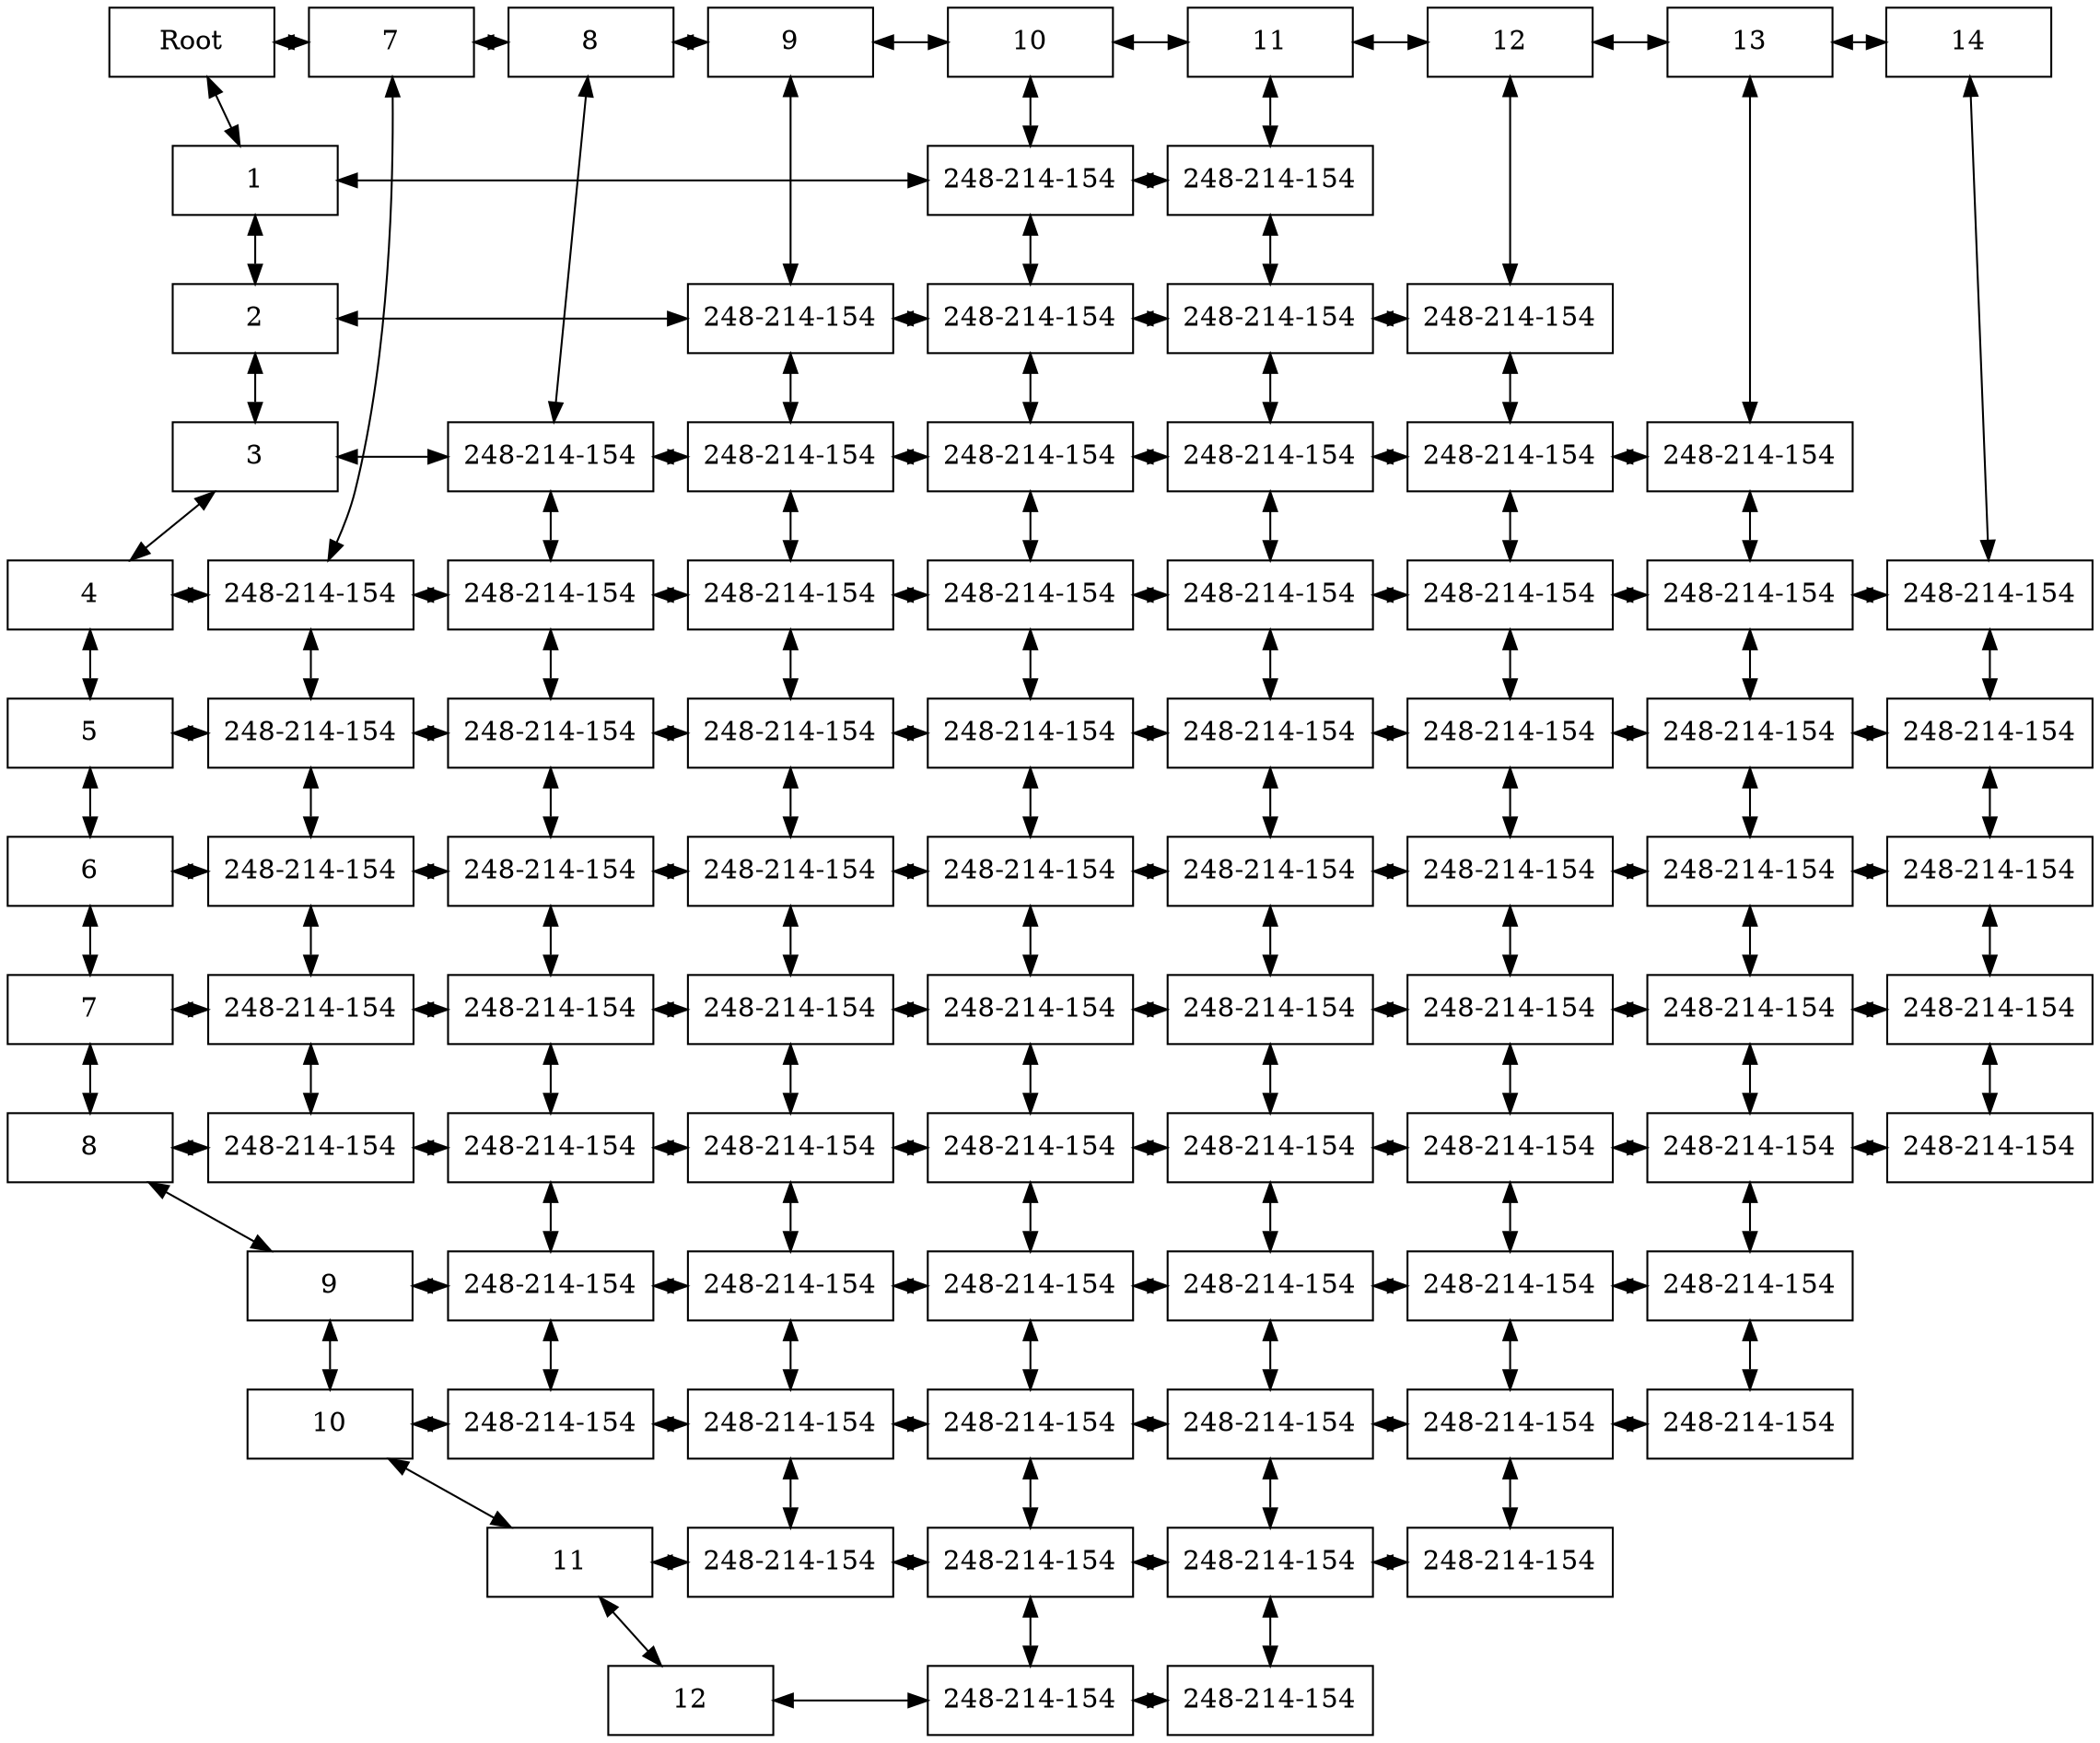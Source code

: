 digraph  Grafico {
node [shape = rectangle, height=0.5, width=1.2];
node[nodesep = 1];
rankdir=TB;
"0-0"[label="Root"];
"0-1"[label="1"];
"0-2"[label="2"];
"0-3"[label="3"];
"0-4"[label="4"];
"0-5"[label="5"];
"0-6"[label="6"];
"0-7"[label="7"];
"0-8"[label="8"];
"0-9"[label="9"];
"0-10"[label="10"];
"0-11"[label="11"];
"0-12"[label="12"];
"7-0"[label="7"];
"7-4"[label="248-214-154"];
"7-5"[label="248-214-154"];
"7-6"[label="248-214-154"];
"7-7"[label="248-214-154"];
"7-8"[label="248-214-154"];
"8-0"[label="8"];
"8-3"[label="248-214-154"];
"8-4"[label="248-214-154"];
"8-5"[label="248-214-154"];
"8-6"[label="248-214-154"];
"8-7"[label="248-214-154"];
"8-8"[label="248-214-154"];
"8-9"[label="248-214-154"];
"8-10"[label="248-214-154"];
"9-0"[label="9"];
"9-2"[label="248-214-154"];
"9-3"[label="248-214-154"];
"9-4"[label="248-214-154"];
"9-5"[label="248-214-154"];
"9-6"[label="248-214-154"];
"9-7"[label="248-214-154"];
"9-8"[label="248-214-154"];
"9-9"[label="248-214-154"];
"9-10"[label="248-214-154"];
"9-11"[label="248-214-154"];
"10-0"[label="10"];
"10-1"[label="248-214-154"];
"10-2"[label="248-214-154"];
"10-3"[label="248-214-154"];
"10-4"[label="248-214-154"];
"10-5"[label="248-214-154"];
"10-6"[label="248-214-154"];
"10-7"[label="248-214-154"];
"10-8"[label="248-214-154"];
"10-9"[label="248-214-154"];
"10-10"[label="248-214-154"];
"10-11"[label="248-214-154"];
"10-12"[label="248-214-154"];
"11-0"[label="11"];
"11-1"[label="248-214-154"];
"11-2"[label="248-214-154"];
"11-3"[label="248-214-154"];
"11-4"[label="248-214-154"];
"11-5"[label="248-214-154"];
"11-6"[label="248-214-154"];
"11-7"[label="248-214-154"];
"11-8"[label="248-214-154"];
"11-9"[label="248-214-154"];
"11-10"[label="248-214-154"];
"11-11"[label="248-214-154"];
"11-12"[label="248-214-154"];
"12-0"[label="12"];
"12-2"[label="248-214-154"];
"12-3"[label="248-214-154"];
"12-4"[label="248-214-154"];
"12-5"[label="248-214-154"];
"12-6"[label="248-214-154"];
"12-7"[label="248-214-154"];
"12-8"[label="248-214-154"];
"12-9"[label="248-214-154"];
"12-10"[label="248-214-154"];
"12-11"[label="248-214-154"];
"13-0"[label="13"];
"13-3"[label="248-214-154"];
"13-4"[label="248-214-154"];
"13-5"[label="248-214-154"];
"13-6"[label="248-214-154"];
"13-7"[label="248-214-154"];
"13-8"[label="248-214-154"];
"13-9"[label="248-214-154"];
"13-10"[label="248-214-154"];
"14-0"[label="14"];
"14-4"[label="248-214-154"];
"14-5"[label="248-214-154"];
"14-6"[label="248-214-154"];
"14-7"[label="248-214-154"];
"14-8"[label="248-214-154"];
"0-0"->"7-0"[dir=both];
"0-0"->"0-1"[dir=both];
"0-1"->"10-1"[dir=both];
"0-1"->"0-2"[dir=both];
"0-2"->"9-2"[dir=both];
"0-2"->"0-3"[dir=both];
"0-3"->"8-3"[dir=both];
"0-3"->"0-4"[dir=both];
"0-4"->"7-4"[dir=both];
"0-4"->"0-5"[dir=both];
"0-5"->"7-5"[dir=both];
"0-5"->"0-6"[dir=both];
"0-6"->"7-6"[dir=both];
"0-6"->"0-7"[dir=both];
"0-7"->"7-7"[dir=both];
"0-7"->"0-8"[dir=both];
"0-8"->"7-8"[dir=both];
"0-8"->"0-9"[dir=both];
"0-9"->"8-9"[dir=both];
"0-9"->"0-10"[dir=both];
"0-10"->"8-10"[dir=both];
"0-10"->"0-11"[dir=both];
"0-11"->"9-11"[dir=both];
"0-11"->"0-12"[dir=both];
"0-12"->"10-12"[dir=both];
"7-0"->"8-0"[dir=both];
"7-0"->"7-4"[dir=both];
"7-4"->"8-4"[dir=both];
"7-4"->"7-5"[dir=both];
"7-5"->"8-5"[dir=both];
"7-5"->"7-6"[dir=both];
"7-6"->"8-6"[dir=both];
"7-6"->"7-7"[dir=both];
"7-7"->"8-7"[dir=both];
"7-7"->"7-8"[dir=both];
"7-8"->"8-8"[dir=both];
"8-0"->"9-0"[dir=both];
"8-0"->"8-3"[dir=both];
"8-3"->"9-3"[dir=both];
"8-3"->"8-4"[dir=both];
"8-4"->"9-4"[dir=both];
"8-4"->"8-5"[dir=both];
"8-5"->"9-5"[dir=both];
"8-5"->"8-6"[dir=both];
"8-6"->"9-6"[dir=both];
"8-6"->"8-7"[dir=both];
"8-7"->"9-7"[dir=both];
"8-7"->"8-8"[dir=both];
"8-8"->"9-8"[dir=both];
"8-8"->"8-9"[dir=both];
"8-9"->"9-9"[dir=both];
"8-9"->"8-10"[dir=both];
"8-10"->"9-10"[dir=both];
"9-0"->"10-0"[dir=both];
"9-0"->"9-2"[dir=both];
"9-2"->"10-2"[dir=both];
"9-2"->"9-3"[dir=both];
"9-3"->"10-3"[dir=both];
"9-3"->"9-4"[dir=both];
"9-4"->"10-4"[dir=both];
"9-4"->"9-5"[dir=both];
"9-5"->"10-5"[dir=both];
"9-5"->"9-6"[dir=both];
"9-6"->"10-6"[dir=both];
"9-6"->"9-7"[dir=both];
"9-7"->"10-7"[dir=both];
"9-7"->"9-8"[dir=both];
"9-8"->"10-8"[dir=both];
"9-8"->"9-9"[dir=both];
"9-9"->"10-9"[dir=both];
"9-9"->"9-10"[dir=both];
"9-10"->"10-10"[dir=both];
"9-10"->"9-11"[dir=both];
"9-11"->"10-11"[dir=both];
"10-0"->"11-0"[dir=both];
"10-0"->"10-1"[dir=both];
"10-1"->"11-1"[dir=both];
"10-1"->"10-2"[dir=both];
"10-2"->"11-2"[dir=both];
"10-2"->"10-3"[dir=both];
"10-3"->"11-3"[dir=both];
"10-3"->"10-4"[dir=both];
"10-4"->"11-4"[dir=both];
"10-4"->"10-5"[dir=both];
"10-5"->"11-5"[dir=both];
"10-5"->"10-6"[dir=both];
"10-6"->"11-6"[dir=both];
"10-6"->"10-7"[dir=both];
"10-7"->"11-7"[dir=both];
"10-7"->"10-8"[dir=both];
"10-8"->"11-8"[dir=both];
"10-8"->"10-9"[dir=both];
"10-9"->"11-9"[dir=both];
"10-9"->"10-10"[dir=both];
"10-10"->"11-10"[dir=both];
"10-10"->"10-11"[dir=both];
"10-11"->"11-11"[dir=both];
"10-11"->"10-12"[dir=both];
"10-12"->"11-12"[dir=both];
"11-0"->"12-0"[dir=both];
"11-0"->"11-1"[dir=both];
"11-1"->"11-2"[dir=both];
"11-2"->"12-2"[dir=both];
"11-2"->"11-3"[dir=both];
"11-3"->"12-3"[dir=both];
"11-3"->"11-4"[dir=both];
"11-4"->"12-4"[dir=both];
"11-4"->"11-5"[dir=both];
"11-5"->"12-5"[dir=both];
"11-5"->"11-6"[dir=both];
"11-6"->"12-6"[dir=both];
"11-6"->"11-7"[dir=both];
"11-7"->"12-7"[dir=both];
"11-7"->"11-8"[dir=both];
"11-8"->"12-8"[dir=both];
"11-8"->"11-9"[dir=both];
"11-9"->"12-9"[dir=both];
"11-9"->"11-10"[dir=both];
"11-10"->"12-10"[dir=both];
"11-10"->"11-11"[dir=both];
"11-11"->"12-11"[dir=both];
"11-11"->"11-12"[dir=both];
"12-0"->"13-0"[dir=both];
"12-0"->"12-2"[dir=both];
"12-2"->"12-3"[dir=both];
"12-3"->"13-3"[dir=both];
"12-3"->"12-4"[dir=both];
"12-4"->"13-4"[dir=both];
"12-4"->"12-5"[dir=both];
"12-5"->"13-5"[dir=both];
"12-5"->"12-6"[dir=both];
"12-6"->"13-6"[dir=both];
"12-6"->"12-7"[dir=both];
"12-7"->"13-7"[dir=both];
"12-7"->"12-8"[dir=both];
"12-8"->"13-8"[dir=both];
"12-8"->"12-9"[dir=both];
"12-9"->"13-9"[dir=both];
"12-9"->"12-10"[dir=both];
"12-10"->"13-10"[dir=both];
"12-10"->"12-11"[dir=both];
"13-0"->"14-0"[dir=both];
"13-0"->"13-3"[dir=both];
"13-3"->"13-4"[dir=both];
"13-4"->"14-4"[dir=both];
"13-4"->"13-5"[dir=both];
"13-5"->"14-5"[dir=both];
"13-5"->"13-6"[dir=both];
"13-6"->"14-6"[dir=both];
"13-6"->"13-7"[dir=both];
"13-7"->"14-7"[dir=both];
"13-7"->"13-8"[dir=both];
"13-8"->"14-8"[dir=both];
"13-8"->"13-9"[dir=both];
"13-9"->"13-10"[dir=both];
"14-0"->"14-4"[dir=both];
"14-4"->"14-5"[dir=both];
"14-5"->"14-6"[dir=both];
"14-6"->"14-7"[dir=both];
"14-7"->"14-8"[dir=both];
{ rank=same; "0-0" "7-0" "8-0" "9-0" "10-0" "11-0" "12-0" "13-0" "14-0" };
{ rank=same; "0-1" "10-1" "11-1" };
{ rank=same; "0-2" "9-2" "10-2" "11-2" "12-2" };
{ rank=same; "0-3" "8-3" "9-3" "10-3" "11-3" "12-3" "13-3" };
{ rank=same; "0-4" "7-4" "8-4" "9-4" "10-4" "11-4" "12-4" "13-4" "14-4" };
{ rank=same; "0-5" "7-5" "8-5" "9-5" "10-5" "11-5" "12-5" "13-5" "14-5" };
{ rank=same; "0-6" "7-6" "8-6" "9-6" "10-6" "11-6" "12-6" "13-6" "14-6" };
{ rank=same; "0-7" "7-7" "8-7" "9-7" "10-7" "11-7" "12-7" "13-7" "14-7" };
{ rank=same; "0-8" "7-8" "8-8" "9-8" "10-8" "11-8" "12-8" "13-8" "14-8" };
{ rank=same; "0-9" "8-9" "9-9" "10-9" "11-9" "12-9" "13-9" };
{ rank=same; "0-10" "8-10" "9-10" "10-10" "11-10" "12-10" "13-10" };
{ rank=same; "0-11" "9-11" "10-11" "11-11" "12-11" };
{ rank=same; "0-12" "10-12" "11-12" };
}